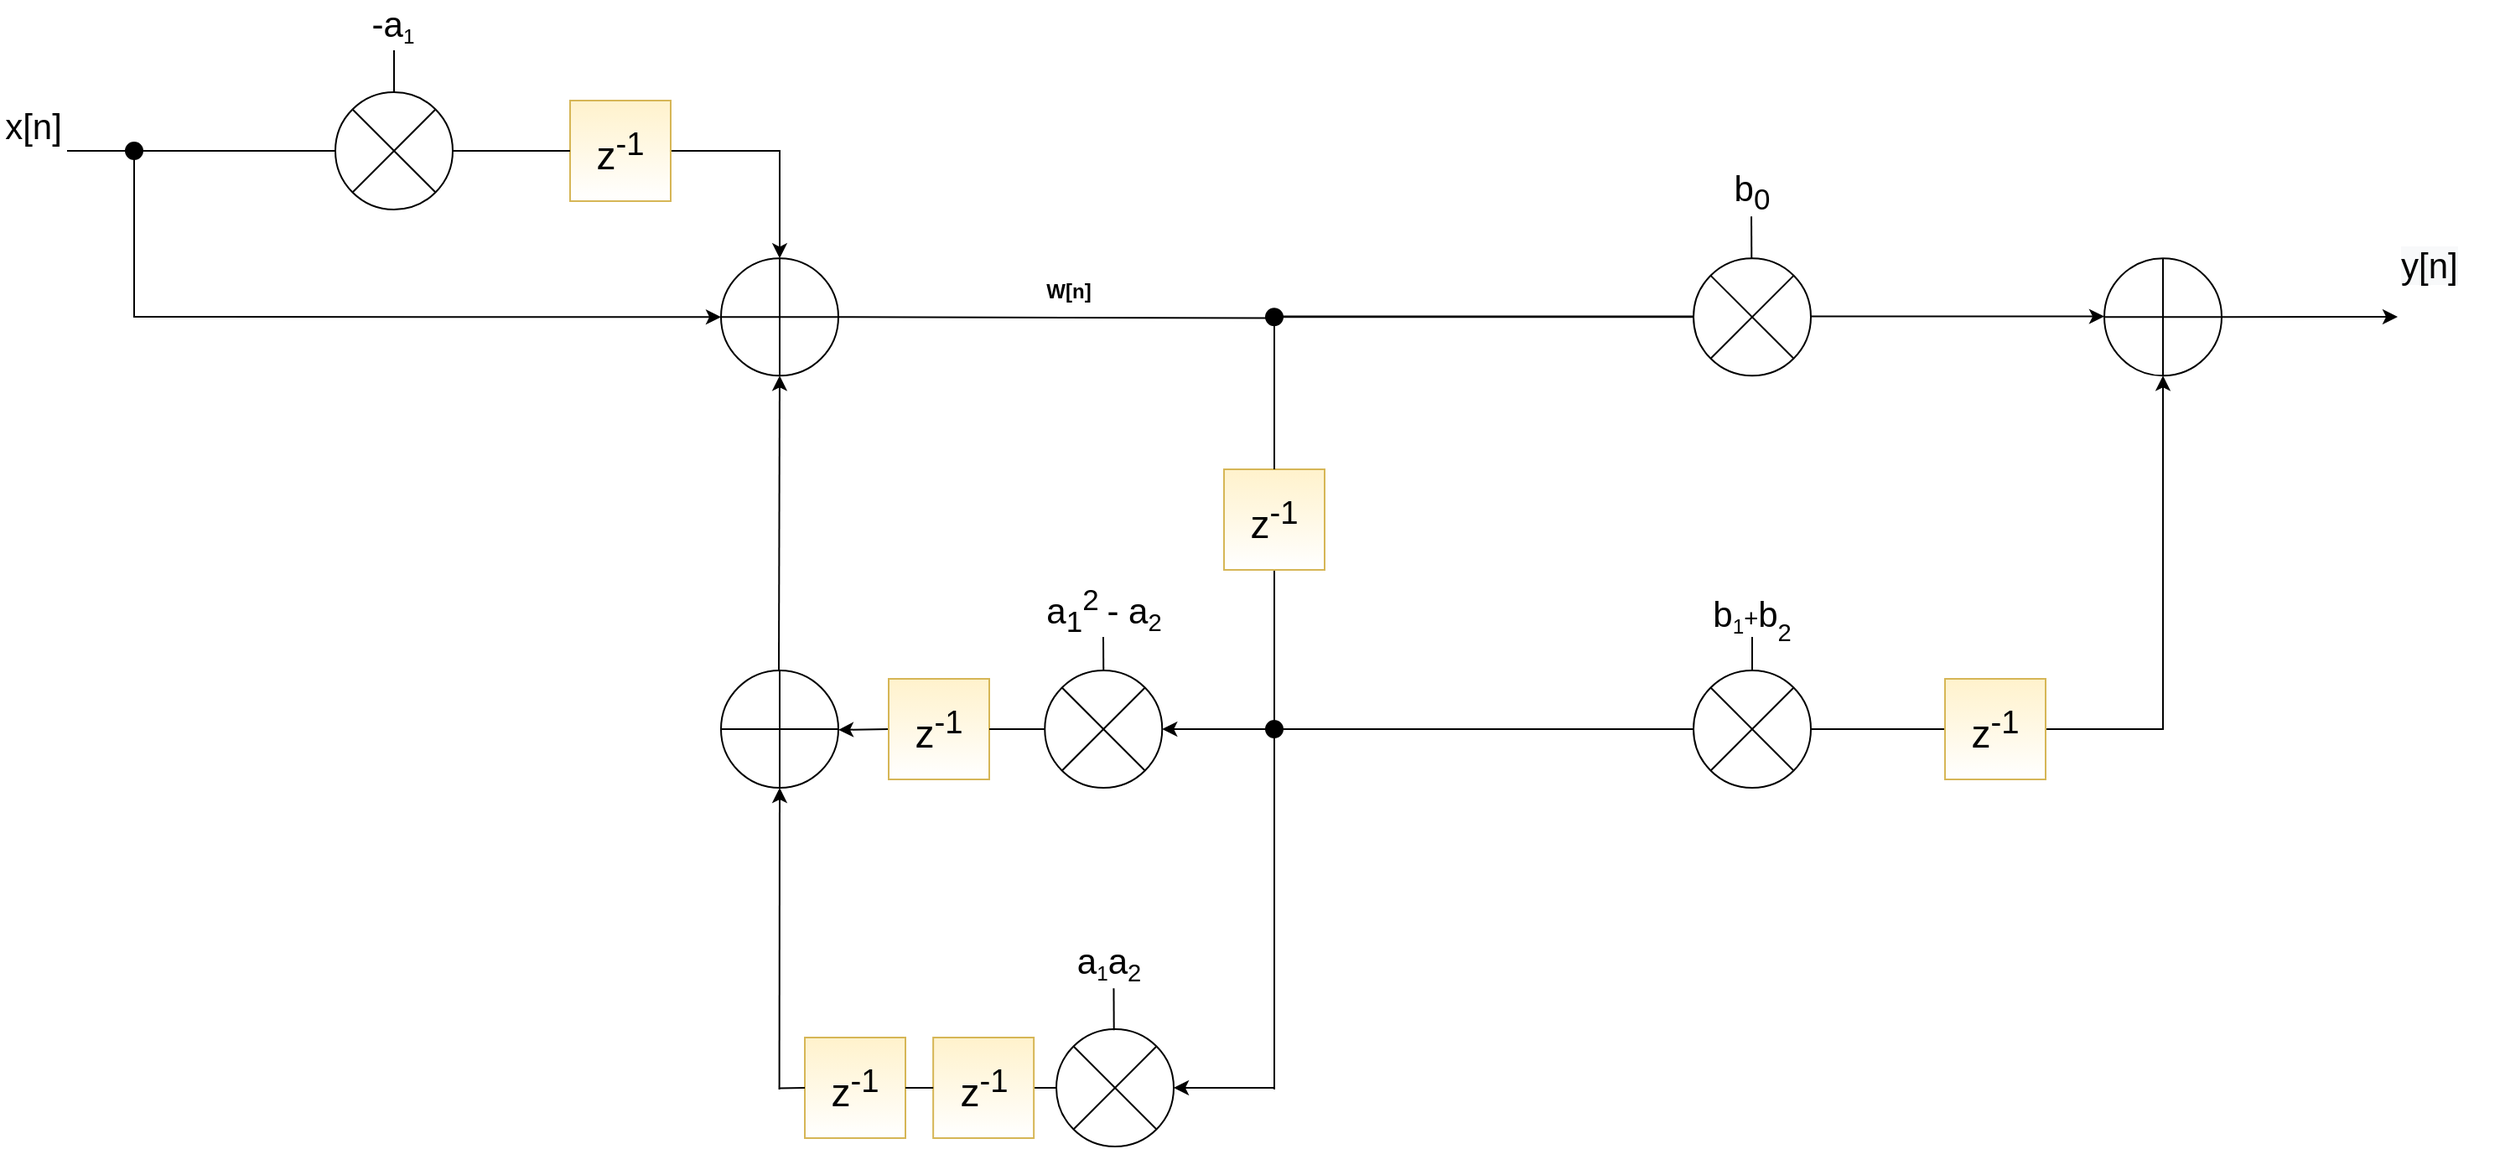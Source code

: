 <mxfile version="15.5.8" type="device"><diagram id="42x0mqCL8PiswtbE90lL" name="Page-1"><mxGraphModel dx="2310" dy="1950" grid="1" gridSize="10" guides="1" tooltips="1" connect="1" arrows="1" fold="1" page="1" pageScale="1" pageWidth="827" pageHeight="1169" math="0" shadow="0"><root><mxCell id="0"/><mxCell id="1" parent="0"/><mxCell id="HwG7NXqYMUf-4HDnRLCD-1" value="" style="verticalLabelPosition=bottom;verticalAlign=top;html=1;shape=mxgraph.flowchart.summing_function;" vertex="1" parent="1"><mxGeometry x="270" y="94.15" width="70" height="70" as="geometry"/></mxCell><mxCell id="HwG7NXqYMUf-4HDnRLCD-2" value="&lt;font style=&quot;font-size: 21px&quot;&gt;x[n]&lt;/font&gt;" style="text;html=1;strokeColor=none;fillColor=none;align=center;verticalAlign=middle;whiteSpace=wrap;rounded=0;" vertex="1" parent="1"><mxGeometry x="-160" y="5" width="40" height="20" as="geometry"/></mxCell><mxCell id="HwG7NXqYMUf-4HDnRLCD-3" value="&lt;b&gt;W[n]&lt;/b&gt;" style="text;html=1;align=center;verticalAlign=middle;resizable=0;points=[];autosize=1;strokeColor=none;fillColor=none;" vertex="1" parent="1"><mxGeometry x="456.57" y="104.15" width="40" height="20" as="geometry"/></mxCell><mxCell id="HwG7NXqYMUf-4HDnRLCD-6" value="" style="shape=sumEllipse;perimeter=ellipsePerimeter;whiteSpace=wrap;html=1;backgroundOutline=1;" vertex="1" parent="1"><mxGeometry x="463.13" y="340" width="70" height="70" as="geometry"/></mxCell><mxCell id="HwG7NXqYMUf-4HDnRLCD-7" value="" style="shape=sumEllipse;perimeter=ellipsePerimeter;whiteSpace=wrap;html=1;backgroundOutline=1;" vertex="1" parent="1"><mxGeometry x="470" y="554" width="70" height="70" as="geometry"/></mxCell><mxCell id="HwG7NXqYMUf-4HDnRLCD-8" value="" style="endArrow=none;html=1;" edge="1" parent="1"><mxGeometry width="50" height="50" relative="1" as="geometry"><mxPoint x="600" y="590" as="sourcePoint"/><mxPoint x="600" y="280" as="targetPoint"/></mxGeometry></mxCell><mxCell id="HwG7NXqYMUf-4HDnRLCD-9" value="&lt;font style=&quot;font-size: 21px&quot;&gt;a&lt;sub&gt;1&lt;/sub&gt;&lt;sup&gt;2 &lt;/sup&gt;-&amp;nbsp;&lt;/font&gt;&lt;span style=&quot;font-size: 21px&quot;&gt;a&lt;/span&gt;&lt;span style=&quot;font-size: 17.5px&quot;&gt;&lt;sub&gt;2&lt;/sub&gt;&lt;/span&gt;" style="text;html=1;strokeColor=none;fillColor=none;align=center;verticalAlign=middle;whiteSpace=wrap;rounded=0;" vertex="1" parent="1"><mxGeometry x="456.57" y="290" width="83.13" height="30" as="geometry"/></mxCell><mxCell id="HwG7NXqYMUf-4HDnRLCD-10" value="&lt;font style=&quot;font-size: 21px&quot;&gt;a&lt;/font&gt;&lt;font&gt;&lt;span style=&quot;font-size: 14.583px&quot;&gt;&lt;sub&gt;1&lt;/sub&gt;&lt;/span&gt;&lt;span style=&quot;font-size: 21px&quot;&gt;a&lt;/span&gt;&lt;/font&gt;&lt;font style=&quot;font-size: 17.5px&quot;&gt;&lt;sub&gt;2&lt;/sub&gt;&lt;/font&gt;" style="text;html=1;strokeColor=none;fillColor=none;align=center;verticalAlign=middle;whiteSpace=wrap;rounded=0;" vertex="1" parent="1"><mxGeometry x="480" y="500" width="43.13" height="30" as="geometry"/></mxCell><mxCell id="HwG7NXqYMUf-4HDnRLCD-11" value="" style="verticalLabelPosition=bottom;verticalAlign=top;html=1;shape=mxgraph.flowchart.summing_function;" vertex="1" parent="1"><mxGeometry x="270" y="340" width="70" height="70" as="geometry"/></mxCell><mxCell id="HwG7NXqYMUf-4HDnRLCD-12" value="" style="endArrow=classic;html=1;startArrow=none;exitX=0;exitY=0.5;exitDx=0;exitDy=0;" edge="1" parent="1" source="HwG7NXqYMUf-4HDnRLCD-56"><mxGeometry width="50" height="50" relative="1" as="geometry"><mxPoint x="460" y="375" as="sourcePoint"/><mxPoint x="340" y="375.43" as="targetPoint"/></mxGeometry></mxCell><mxCell id="HwG7NXqYMUf-4HDnRLCD-13" value="" style="endArrow=none;html=1;entryX=0;entryY=0.5;entryDx=0;entryDy=0;startArrow=none;" edge="1" parent="1" target="HwG7NXqYMUf-4HDnRLCD-7" source="HwG7NXqYMUf-4HDnRLCD-54"><mxGeometry width="50" height="50" relative="1" as="geometry"><mxPoint x="305" y="589.2" as="sourcePoint"/><mxPoint x="465" y="588.8" as="targetPoint"/></mxGeometry></mxCell><mxCell id="HwG7NXqYMUf-4HDnRLCD-14" value="" style="endArrow=classic;html=1;rounded=0;entryX=0.5;entryY=1;entryDx=0;entryDy=0;entryPerimeter=0;" edge="1" parent="1" target="HwG7NXqYMUf-4HDnRLCD-11"><mxGeometry width="50" height="50" relative="1" as="geometry"><mxPoint x="304.8" y="590" as="sourcePoint"/><mxPoint x="305" y="413" as="targetPoint"/></mxGeometry></mxCell><mxCell id="HwG7NXqYMUf-4HDnRLCD-15" value="" style="endArrow=classic;html=1;rounded=0;entryX=0.5;entryY=1;entryDx=0;entryDy=0;entryPerimeter=0;" edge="1" parent="1" target="HwG7NXqYMUf-4HDnRLCD-1"><mxGeometry width="50" height="50" relative="1" as="geometry"><mxPoint x="304.5" y="340" as="sourcePoint"/><mxPoint x="304.5" y="250" as="targetPoint"/></mxGeometry></mxCell><mxCell id="HwG7NXqYMUf-4HDnRLCD-16" value="" style="ellipse;whiteSpace=wrap;html=1;aspect=fixed;fillColor=#000000;" vertex="1" parent="1"><mxGeometry x="595" y="124.15" width="10" height="10" as="geometry"/></mxCell><mxCell id="HwG7NXqYMUf-4HDnRLCD-17" value="" style="endArrow=none;html=1;entryX=0;entryY=0.563;entryDx=0;entryDy=0;entryPerimeter=0;exitX=1;exitY=0.5;exitDx=0;exitDy=0;exitPerimeter=0;" edge="1" parent="1" source="HwG7NXqYMUf-4HDnRLCD-1" target="HwG7NXqYMUf-4HDnRLCD-16"><mxGeometry width="50" height="50" relative="1" as="geometry"><mxPoint x="380" y="129.66" as="sourcePoint"/><mxPoint x="685" y="129.41" as="targetPoint"/></mxGeometry></mxCell><mxCell id="HwG7NXqYMUf-4HDnRLCD-18" value="" style="ellipse;whiteSpace=wrap;html=1;aspect=fixed;fillColor=#000000;" vertex="1" parent="1"><mxGeometry x="595" y="370" width="10" height="10" as="geometry"/></mxCell><mxCell id="HwG7NXqYMUf-4HDnRLCD-19" value="" style="endArrow=none;html=1;rounded=0;exitX=0.5;exitY=0;exitDx=0;exitDy=0;" edge="1" parent="1" source="HwG7NXqYMUf-4HDnRLCD-6"><mxGeometry width="50" height="50" relative="1" as="geometry"><mxPoint x="520" y="390" as="sourcePoint"/><mxPoint x="498" y="320" as="targetPoint"/></mxGeometry></mxCell><mxCell id="HwG7NXqYMUf-4HDnRLCD-20" value="" style="endArrow=none;html=1;rounded=0;exitX=0.5;exitY=0;exitDx=0;exitDy=0;" edge="1" parent="1"><mxGeometry width="50" height="50" relative="1" as="geometry"><mxPoint x="504.36" y="554.6" as="sourcePoint"/><mxPoint x="504.23" y="529.6" as="targetPoint"/></mxGeometry></mxCell><mxCell id="HwG7NXqYMUf-4HDnRLCD-21" value="" style="endArrow=classic;html=1;rounded=0;startArrow=none;" edge="1" parent="1" source="HwG7NXqYMUf-4HDnRLCD-40"><mxGeometry width="50" height="50" relative="1" as="geometry"><mxPoint x="680" y="120" as="sourcePoint"/><mxPoint x="1270" y="129" as="targetPoint"/></mxGeometry></mxCell><mxCell id="HwG7NXqYMUf-4HDnRLCD-22" value="" style="endArrow=classic;html=1;rounded=0;entryX=1;entryY=0.5;entryDx=0;entryDy=0;" edge="1" parent="1" target="HwG7NXqYMUf-4HDnRLCD-7"><mxGeometry width="50" height="50" relative="1" as="geometry"><mxPoint x="600" y="589" as="sourcePoint"/><mxPoint x="640" y="620" as="targetPoint"/></mxGeometry></mxCell><mxCell id="HwG7NXqYMUf-4HDnRLCD-23" value="" style="endArrow=classic;html=1;rounded=0;entryX=1;entryY=0.5;entryDx=0;entryDy=0;exitX=0;exitY=0.5;exitDx=0;exitDy=0;" edge="1" parent="1" source="HwG7NXqYMUf-4HDnRLCD-18" target="HwG7NXqYMUf-4HDnRLCD-6"><mxGeometry width="50" height="50" relative="1" as="geometry"><mxPoint x="550" y="430" as="sourcePoint"/><mxPoint x="600" y="380" as="targetPoint"/></mxGeometry></mxCell><mxCell id="HwG7NXqYMUf-4HDnRLCD-24" value="" style="endArrow=none;html=1;rounded=0;exitX=0.5;exitY=0;exitDx=0;exitDy=0;" edge="1" parent="1" source="HwG7NXqYMUf-4HDnRLCD-27"><mxGeometry width="50" height="50" relative="1" as="geometry"><mxPoint x="-83.13" y="50" as="sourcePoint"/><mxPoint x="75" y="-30" as="targetPoint"/></mxGeometry></mxCell><mxCell id="HwG7NXqYMUf-4HDnRLCD-25" value="" style="endArrow=classic;html=1;rounded=0;entryX=0.5;entryY=0;entryDx=0;entryDy=0;entryPerimeter=0;startArrow=none;" edge="1" parent="1" target="HwG7NXqYMUf-4HDnRLCD-1" source="HwG7NXqYMUf-4HDnRLCD-28"><mxGeometry width="50" height="50" relative="1" as="geometry"><mxPoint x="-120" y="30" as="sourcePoint"/><mxPoint x="200" y="20" as="targetPoint"/><Array as="points"><mxPoint x="305" y="30"/></Array></mxGeometry></mxCell><mxCell id="HwG7NXqYMUf-4HDnRLCD-26" value="&lt;font style=&quot;font-size: 21px&quot;&gt;-a&lt;/font&gt;&lt;font&gt;&lt;span style=&quot;font-size: 14.583px&quot;&gt;&lt;sub&gt;1&lt;/sub&gt;&lt;/span&gt;&lt;/font&gt;" style="text;html=1;strokeColor=none;fillColor=none;align=center;verticalAlign=middle;whiteSpace=wrap;rounded=0;" vertex="1" parent="1"><mxGeometry x="53.43" y="-60" width="43.13" height="30" as="geometry"/></mxCell><mxCell id="HwG7NXqYMUf-4HDnRLCD-29" value="" style="endArrow=classic;html=1;rounded=0;entryX=0;entryY=0.5;entryDx=0;entryDy=0;entryPerimeter=0;" edge="1" parent="1" target="HwG7NXqYMUf-4HDnRLCD-1"><mxGeometry width="50" height="50" relative="1" as="geometry"><mxPoint x="-80" y="30" as="sourcePoint"/><mxPoint x="80" y="140" as="targetPoint"/><Array as="points"><mxPoint x="-80" y="129"/></Array></mxGeometry></mxCell><mxCell id="HwG7NXqYMUf-4HDnRLCD-30" value="" style="ellipse;whiteSpace=wrap;html=1;aspect=fixed;fillColor=#000000;" vertex="1" parent="1"><mxGeometry x="-85" y="25" width="10" height="10" as="geometry"/></mxCell><mxCell id="HwG7NXqYMUf-4HDnRLCD-32" value="&lt;font&gt;&lt;span style=&quot;font-size: 21px&quot;&gt;b&lt;/span&gt;&lt;span style=&quot;font-size: 14.583px&quot;&gt;&lt;sub&gt;1&lt;/sub&gt;+&lt;/span&gt;&lt;span style=&quot;font-size: 21px&quot;&gt;b&lt;/span&gt;&lt;span style=&quot;vertical-align: sub ; font-size: 17.5px&quot;&gt;&lt;sub&gt;2&lt;/sub&gt;&lt;/span&gt;&lt;/font&gt;" style="text;html=1;strokeColor=none;fillColor=none;align=center;verticalAlign=middle;whiteSpace=wrap;rounded=0;" vertex="1" parent="1"><mxGeometry x="865" y="295" width="40" height="30" as="geometry"/></mxCell><mxCell id="HwG7NXqYMUf-4HDnRLCD-33" value="&lt;font&gt;&lt;sub&gt;&lt;span style=&quot;font-size: 21px&quot;&gt;b&lt;sub&gt;0&lt;/sub&gt;&lt;/span&gt;&lt;/sub&gt;&lt;/font&gt;" style="text;html=1;strokeColor=none;fillColor=none;align=center;verticalAlign=middle;whiteSpace=wrap;rounded=0;" vertex="1" parent="1"><mxGeometry x="865" y="40" width="40" height="30" as="geometry"/></mxCell><mxCell id="HwG7NXqYMUf-4HDnRLCD-34" value="" style="endArrow=classic;html=1;rounded=0;entryX=0.5;entryY=1;entryDx=0;entryDy=0;entryPerimeter=0;exitX=1;exitY=0.5;exitDx=0;exitDy=0;" edge="1" parent="1" source="HwG7NXqYMUf-4HDnRLCD-18" target="HwG7NXqYMUf-4HDnRLCD-40"><mxGeometry width="50" height="50" relative="1" as="geometry"><mxPoint x="1130.16" y="468.9" as="sourcePoint"/><mxPoint x="1129.66" y="290" as="targetPoint"/><Array as="points"><mxPoint x="1130" y="375"/></Array></mxGeometry></mxCell><mxCell id="HwG7NXqYMUf-4HDnRLCD-35" value="&lt;span style=&quot;color: rgb(0 , 0 , 0) ; font-family: &amp;#34;helvetica&amp;#34; ; font-size: 21px ; font-style: normal ; font-weight: 400 ; letter-spacing: normal ; text-align: center ; text-indent: 0px ; text-transform: none ; word-spacing: 0px ; background-color: rgb(248 , 249 , 250) ; display: inline ; float: none&quot;&gt;y[n]&lt;/span&gt;" style="text;whiteSpace=wrap;html=1;" vertex="1" parent="1"><mxGeometry x="1270" y="78.75" width="60" height="30" as="geometry"/></mxCell><mxCell id="HwG7NXqYMUf-4HDnRLCD-36" value="" style="endArrow=none;html=1;rounded=0;exitX=0.5;exitY=0;exitDx=0;exitDy=0;" edge="1" parent="1" source="HwG7NXqYMUf-4HDnRLCD-46"><mxGeometry width="50" height="50" relative="1" as="geometry"><mxPoint x="885.62" y="335.0" as="sourcePoint"/><mxPoint x="885" y="320" as="targetPoint"/></mxGeometry></mxCell><mxCell id="HwG7NXqYMUf-4HDnRLCD-38" value="" style="endArrow=none;html=1;rounded=0;exitX=0.5;exitY=0;exitDx=0;exitDy=0;" edge="1" parent="1"><mxGeometry width="50" height="50" relative="1" as="geometry"><mxPoint x="884.65" y="94.15" as="sourcePoint"/><mxPoint x="884.52" y="69.15" as="targetPoint"/></mxGeometry></mxCell><mxCell id="HwG7NXqYMUf-4HDnRLCD-39" value="" style="endArrow=none;html=1;rounded=0;" edge="1" parent="1" source="HwG7NXqYMUf-4HDnRLCD-16" target="HwG7NXqYMUf-4HDnRLCD-51"><mxGeometry width="50" height="50" relative="1" as="geometry"><mxPoint x="605" y="129.15" as="sourcePoint"/><mxPoint x="1270" y="129" as="targetPoint"/></mxGeometry></mxCell><mxCell id="HwG7NXqYMUf-4HDnRLCD-40" value="" style="verticalLabelPosition=bottom;verticalAlign=top;html=1;shape=mxgraph.flowchart.summing_function;" vertex="1" parent="1"><mxGeometry x="1095" y="94.15" width="70" height="70" as="geometry"/></mxCell><mxCell id="HwG7NXqYMUf-4HDnRLCD-42" value="" style="endArrow=none;html=1;exitX=0.5;exitY=1;exitDx=0;exitDy=0;startArrow=none;" edge="1" parent="1" source="HwG7NXqYMUf-4HDnRLCD-43"><mxGeometry width="50" height="50" relative="1" as="geometry"><mxPoint x="600" y="134.15" as="sourcePoint"/><mxPoint x="600" y="280" as="targetPoint"/></mxGeometry></mxCell><mxCell id="HwG7NXqYMUf-4HDnRLCD-46" value="" style="shape=sumEllipse;perimeter=ellipsePerimeter;whiteSpace=wrap;html=1;backgroundOutline=1;" vertex="1" parent="1"><mxGeometry x="850" y="340.0" width="70" height="70" as="geometry"/></mxCell><mxCell id="HwG7NXqYMUf-4HDnRLCD-50" value="" style="endArrow=classic;html=1;rounded=0;entryX=0;entryY=0.5;entryDx=0;entryDy=0;entryPerimeter=0;" edge="1" parent="1"><mxGeometry width="50" height="50" relative="1" as="geometry"><mxPoint x="599" y="128.81" as="sourcePoint"/><mxPoint x="1095" y="128.81" as="targetPoint"/></mxGeometry></mxCell><mxCell id="HwG7NXqYMUf-4HDnRLCD-51" value="" style="shape=sumEllipse;perimeter=ellipsePerimeter;whiteSpace=wrap;html=1;backgroundOutline=1;" vertex="1" parent="1"><mxGeometry x="850" y="94.15" width="70" height="70" as="geometry"/></mxCell><mxCell id="HwG7NXqYMUf-4HDnRLCD-28" value="&lt;font style=&quot;font-size: 23px&quot;&gt;z&lt;sup&gt;-1&lt;/sup&gt;&lt;/font&gt;" style="whiteSpace=wrap;html=1;aspect=fixed;fillColor=#fff2cc;strokeColor=#d6b656;gradientColor=#ffffff;" vertex="1" parent="1"><mxGeometry x="180" width="60" height="60" as="geometry"/></mxCell><mxCell id="HwG7NXqYMUf-4HDnRLCD-52" value="" style="endArrow=none;html=1;rounded=0;entryX=0;entryY=0.5;entryDx=0;entryDy=0;" edge="1" parent="1" target="HwG7NXqYMUf-4HDnRLCD-28"><mxGeometry width="50" height="50" relative="1" as="geometry"><mxPoint x="-120" y="30" as="sourcePoint"/><mxPoint x="305" y="94.15" as="targetPoint"/><Array as="points"><mxPoint x="-70" y="30"/></Array></mxGeometry></mxCell><mxCell id="HwG7NXqYMUf-4HDnRLCD-27" value="" style="shape=sumEllipse;perimeter=ellipsePerimeter;whiteSpace=wrap;html=1;backgroundOutline=1;" vertex="1" parent="1"><mxGeometry x="40" y="-5" width="70" height="70" as="geometry"/></mxCell><mxCell id="HwG7NXqYMUf-4HDnRLCD-5" value="&lt;font style=&quot;font-size: 23px&quot;&gt;z&lt;sup&gt;-1&lt;/sup&gt;&lt;/font&gt;" style="whiteSpace=wrap;html=1;aspect=fixed;fillColor=#fff2cc;strokeColor=#d6b656;gradientColor=#ffffff;" vertex="1" parent="1"><mxGeometry x="320" y="559" width="60" height="60" as="geometry"/></mxCell><mxCell id="HwG7NXqYMUf-4HDnRLCD-53" value="" style="endArrow=none;html=1;entryX=0;entryY=0.5;entryDx=0;entryDy=0;" edge="1" parent="1" target="HwG7NXqYMUf-4HDnRLCD-5"><mxGeometry width="50" height="50" relative="1" as="geometry"><mxPoint x="305" y="589.2" as="sourcePoint"/><mxPoint x="470.0" y="589" as="targetPoint"/></mxGeometry></mxCell><mxCell id="HwG7NXqYMUf-4HDnRLCD-54" value="&lt;font style=&quot;font-size: 23px&quot;&gt;z&lt;sup&gt;-1&lt;/sup&gt;&lt;/font&gt;" style="whiteSpace=wrap;html=1;aspect=fixed;fillColor=#fff2cc;strokeColor=#d6b656;gradientColor=#ffffff;" vertex="1" parent="1"><mxGeometry x="396.57" y="559" width="60" height="60" as="geometry"/></mxCell><mxCell id="HwG7NXqYMUf-4HDnRLCD-55" value="" style="endArrow=none;html=1;entryX=0;entryY=0.5;entryDx=0;entryDy=0;startArrow=none;" edge="1" parent="1" source="HwG7NXqYMUf-4HDnRLCD-5" target="HwG7NXqYMUf-4HDnRLCD-54"><mxGeometry width="50" height="50" relative="1" as="geometry"><mxPoint x="380" y="589" as="sourcePoint"/><mxPoint x="470.0" y="589" as="targetPoint"/></mxGeometry></mxCell><mxCell id="HwG7NXqYMUf-4HDnRLCD-56" value="&lt;font style=&quot;font-size: 23px&quot;&gt;z&lt;sup&gt;-1&lt;/sup&gt;&lt;/font&gt;" style="whiteSpace=wrap;html=1;aspect=fixed;fillColor=#fff2cc;strokeColor=#d6b656;gradientColor=#ffffff;" vertex="1" parent="1"><mxGeometry x="370" y="345" width="60" height="60" as="geometry"/></mxCell><mxCell id="HwG7NXqYMUf-4HDnRLCD-57" value="" style="endArrow=none;html=1;startArrow=none;exitX=0;exitY=0.5;exitDx=0;exitDy=0;" edge="1" parent="1" source="HwG7NXqYMUf-4HDnRLCD-6" target="HwG7NXqYMUf-4HDnRLCD-56"><mxGeometry width="50" height="50" relative="1" as="geometry"><mxPoint x="463.13" y="375" as="sourcePoint"/><mxPoint x="340" y="375.43" as="targetPoint"/></mxGeometry></mxCell><mxCell id="HwG7NXqYMUf-4HDnRLCD-43" value="&lt;font style=&quot;font-size: 23px&quot;&gt;z&lt;sup&gt;-1&lt;/sup&gt;&lt;/font&gt;" style="whiteSpace=wrap;html=1;aspect=fixed;fillColor=#fff2cc;strokeColor=#d6b656;gradientColor=#ffffff;" vertex="1" parent="1"><mxGeometry x="570" y="220" width="60" height="60" as="geometry"/></mxCell><mxCell id="HwG7NXqYMUf-4HDnRLCD-58" value="" style="endArrow=none;html=1;exitX=0.5;exitY=1;exitDx=0;exitDy=0;" edge="1" parent="1" source="HwG7NXqYMUf-4HDnRLCD-16" target="HwG7NXqYMUf-4HDnRLCD-43"><mxGeometry width="50" height="50" relative="1" as="geometry"><mxPoint x="600" y="134.15" as="sourcePoint"/><mxPoint x="600" y="280" as="targetPoint"/></mxGeometry></mxCell><mxCell id="HwG7NXqYMUf-4HDnRLCD-59" value="&lt;font style=&quot;font-size: 23px&quot;&gt;z&lt;sup&gt;-1&lt;/sup&gt;&lt;/font&gt;" style="whiteSpace=wrap;html=1;aspect=fixed;fillColor=#fff2cc;strokeColor=#d6b656;gradientColor=#ffffff;" vertex="1" parent="1"><mxGeometry x="1000" y="345" width="60" height="60" as="geometry"/></mxCell></root></mxGraphModel></diagram></mxfile>
